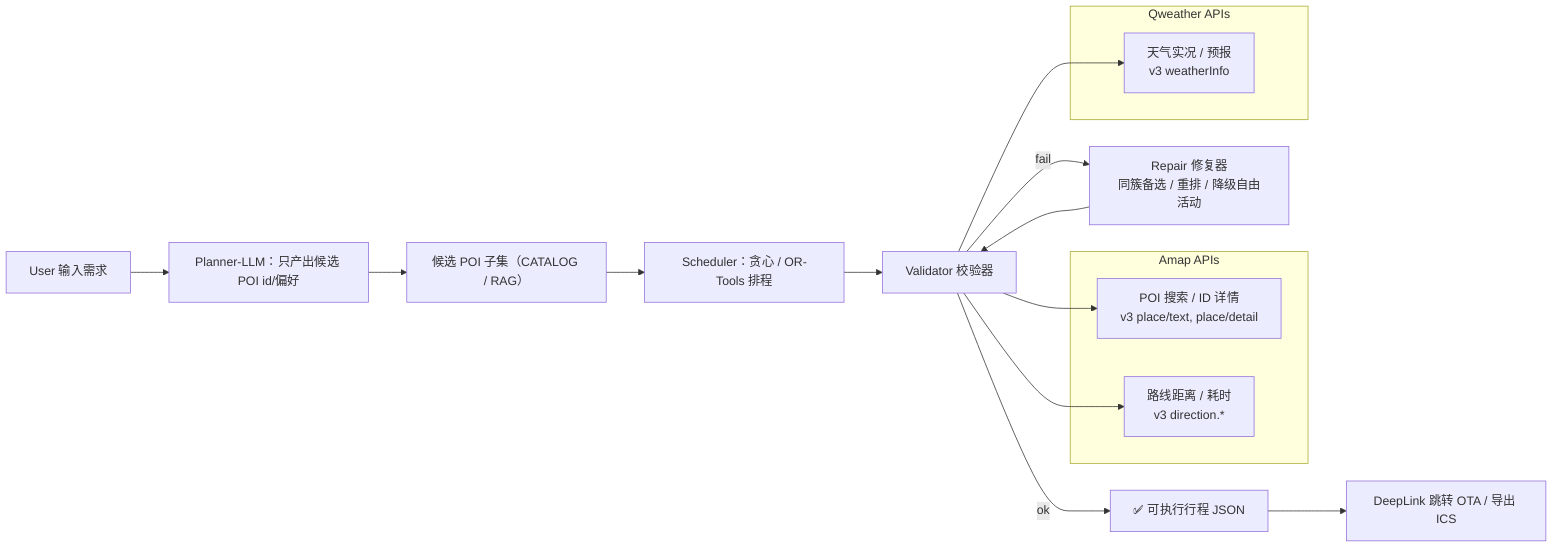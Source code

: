flowchart LR
  U["User 输入需求"] --> P["Planner-LLM：只产出候选 POI id/偏好"]
  P --> C["候选 POI 子集（CATALOG / RAG）"]
  C --> S["Scheduler：贪心 / OR-Tools 排程"]
  S --> V["Validator 校验器"]

  subgraph Amap APIs
    POI["POI 搜索 / ID 详情<br/>v3 place/text, place/detail"]
    Rte["路线距离 / 耗时<br/>v3 direction.*"]
  end
  subgraph Qweather APIs
    Wth["天气实况 / 预报<br/>v3 weatherInfo"]
  end
  V --> POI
  V --> Rte
  V --> Wth

  V -- ok --> OK["✅ 可执行行程 JSON"]
  V -- fail --> R["Repair 修复器<br/>同簇备选 / 重排 / 降级自由活动"]
  R --> V

  OK --> D["DeepLink 跳转 OTA / 导出 ICS"]